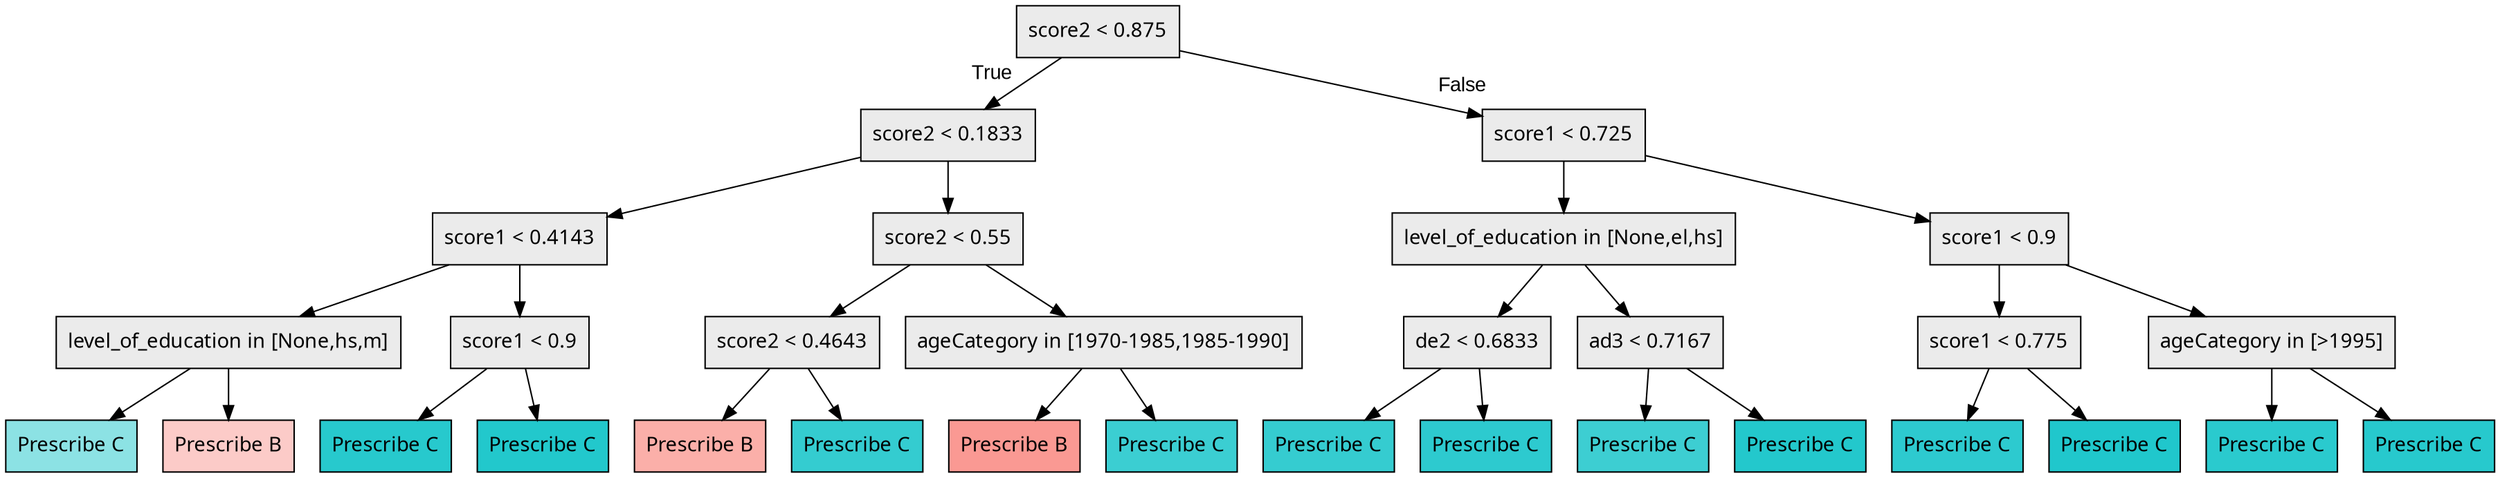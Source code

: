 digraph "G" {
1 [fillcolor="#EBEBEB", fontname="bold arial", label="score2 &lt; 0.875", shape=box, style="filled"];
2 [fillcolor="#EBEBEB", fontname="bold arial", label="score2 &lt; 0.1833", shape=box, style="filled"];
3 [fillcolor="#EBEBEB", fontname="bold arial", label="score1 &lt; 0.4143", shape=box, style="filled"];
4 [fillcolor="#EBEBEB", fontname="bold arial", label="level_of_education in [None,hs,m]", shape=box, style="filled"];
5 [color=black, fillcolor="#00BFC473", fontname="bold arial", label="Prescribe C", shape=box, style="filled"];
6 [color=black, fillcolor="#F8766D60", fontname="bold arial", label="Prescribe B", shape=box, style="filled"];
7 [fillcolor="#EBEBEB", fontname="bold arial", label="score1 &lt; 0.9", shape=box, style="filled"];
8 [color=black, fillcolor="#00BFC4d8", fontname="bold arial", label="Prescribe C", shape=box, style="filled"];
9 [color=black, fillcolor="#00BFC4dd", fontname="bold arial", label="Prescribe C", shape=box, style="filled"];
10 [fillcolor="#EBEBEB", fontname="bold arial", label="score2 &lt; 0.55", shape=box, style="filled"];
11 [fillcolor="#EBEBEB", fontname="bold arial", label="score2 &lt; 0.4643", shape=box, style="filled"];
12 [color=black, fillcolor="#F8766D95", fontname="bold arial", label="Prescribe B", shape=box, style="filled"];
13 [color=black, fillcolor="#00BFC4cb", fontname="bold arial", label="Prescribe C", shape=box, style="filled"];
14 [fillcolor="#EBEBEB", fontname="bold arial", label="ageCategory in [1970-1985,1985-1990]", shape=box, style="filled"];
15 [color=black, fillcolor="#F8766Dbd", fontname="bold arial", label="Prescribe B", shape=box, style="filled"];
16 [color=black, fillcolor="#00BFC4c4", fontname="bold arial", label="Prescribe C", shape=box, style="filled"];
17 [fillcolor="#EBEBEB", fontname="bold arial", label="score1 &lt; 0.725", shape=box, style="filled"];
18 [fillcolor="#EBEBEB", fontname="bold arial", label="level_of_education in [None,el,hs]", shape=box, style="filled"];
19 [fillcolor="#EBEBEB", fontname="bold arial", label="de2 &lt; 0.6833", shape=box, style="filled"];
20 [color=black, fillcolor="#00BFC4ca", fontname="bold arial", label="Prescribe C", shape=box, style="filled"];
21 [color=black, fillcolor="#00BFC4d2", fontname="bold arial", label="Prescribe C", shape=box, style="filled"];
22 [fillcolor="#EBEBEB", fontname="bold arial", label="ad3 &lt; 0.7167", shape=box, style="filled"];
23 [color=black, fillcolor="#00BFC4c2", fontname="bold arial", label="Prescribe C", shape=box, style="filled"];
24 [color=black, fillcolor="#00BFC4dc", fontname="bold arial", label="Prescribe C", shape=box, style="filled"];
25 [fillcolor="#EBEBEB", fontname="bold arial", label="score1 &lt; 0.9", shape=box, style="filled"];
26 [fillcolor="#EBEBEB", fontname="bold arial", label="score1 &lt; 0.775", shape=box, style="filled"];
27 [color=black, fillcolor="#00BFC4d2", fontname="bold arial", label="Prescribe C", shape=box, style="filled"];
28 [color=black, fillcolor="#00BFC4df", fontname="bold arial", label="Prescribe C", shape=box, style="filled"];
29 [fillcolor="#EBEBEB", fontname="bold arial", label="ageCategory in [&gt;1995]", shape=box, style="filled"];
30 [color=black, fillcolor="#00BFC4d5", fontname="bold arial", label="Prescribe C", shape=box, style="filled"];
31 [color=black, fillcolor="#00BFC4d8", fontname="bold arial", label="Prescribe C", shape=box, style="filled"];
1 -> 2  [fontname="arial", headlabel="True", key=0, labelangle=45, labeldistance="2.5"];
1 -> 17  [fontname="arial", headlabel="False", key=0, labelangle="-45", labeldistance="2.5"];
2 -> 3  [key=0];
2 -> 10  [key=0];
3 -> 4  [key=0];
3 -> 7  [key=0];
4 -> 5  [key=0];
4 -> 6  [key=0];
7 -> 8  [key=0];
7 -> 9  [key=0];
10 -> 11  [key=0];
10 -> 14  [key=0];
11 -> 12  [key=0];
11 -> 13  [key=0];
14 -> 15  [key=0];
14 -> 16  [key=0];
17 -> 18  [key=0];
17 -> 25  [key=0];
18 -> 19  [key=0];
18 -> 22  [key=0];
19 -> 20  [key=0];
19 -> 21  [key=0];
22 -> 23  [key=0];
22 -> 24  [key=0];
25 -> 26  [key=0];
25 -> 29  [key=0];
26 -> 27  [key=0];
26 -> 28  [key=0];
29 -> 30  [key=0];
29 -> 31  [key=0];
}

